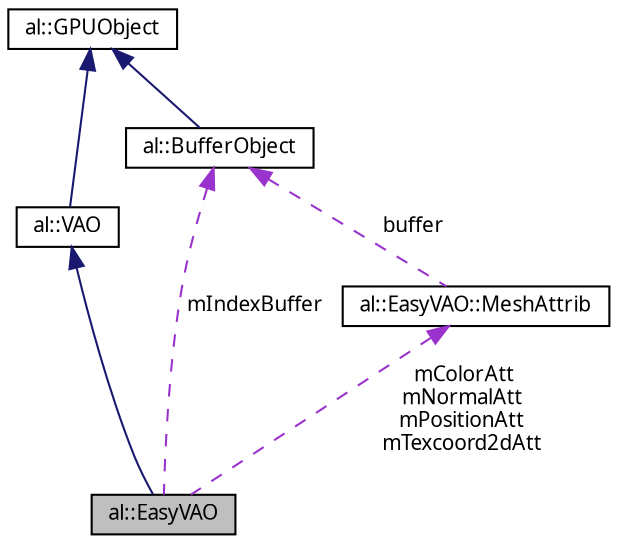 digraph "al::EasyVAO"
{
 // LATEX_PDF_SIZE
  bgcolor="transparent";
  edge [fontname="FreeSans.ttf",fontsize="10",labelfontname="FreeSans.ttf",labelfontsize="10"];
  node [fontname="FreeSans.ttf",fontsize="10",shape=record];
  Node1 [label="al::EasyVAO",height=0.2,width=0.4,color="black", fillcolor="grey75", style="filled", fontcolor="black",tooltip=" "];
  Node2 -> Node1 [dir="back",color="midnightblue",fontsize="10",style="solid",fontname="FreeSans.ttf"];
  Node2 [label="al::VAO",height=0.2,width=0.4,color="black",URL="$classal_1_1_v_a_o.html",tooltip=" "];
  Node3 -> Node2 [dir="back",color="midnightblue",fontsize="10",style="solid",fontname="FreeSans.ttf"];
  Node3 [label="al::GPUObject",height=0.2,width=0.4,color="black",URL="$classal_1_1_g_p_u_object.html",tooltip=" "];
  Node4 -> Node1 [dir="back",color="darkorchid3",fontsize="10",style="dashed",label=" mIndexBuffer" ,fontname="FreeSans.ttf"];
  Node4 [label="al::BufferObject",height=0.2,width=0.4,color="black",URL="$classal_1_1_buffer_object.html",tooltip=" "];
  Node3 -> Node4 [dir="back",color="midnightblue",fontsize="10",style="solid",fontname="FreeSans.ttf"];
  Node5 -> Node1 [dir="back",color="darkorchid3",fontsize="10",style="dashed",label=" mColorAtt\nmNormalAtt\nmPositionAtt\nmTexcoord2dAtt" ,fontname="FreeSans.ttf"];
  Node5 [label="al::EasyVAO::MeshAttrib",height=0.2,width=0.4,color="black",URL="$structal_1_1_easy_v_a_o_1_1_mesh_attrib.html",tooltip=" "];
  Node4 -> Node5 [dir="back",color="darkorchid3",fontsize="10",style="dashed",label=" buffer" ,fontname="FreeSans.ttf"];
}
